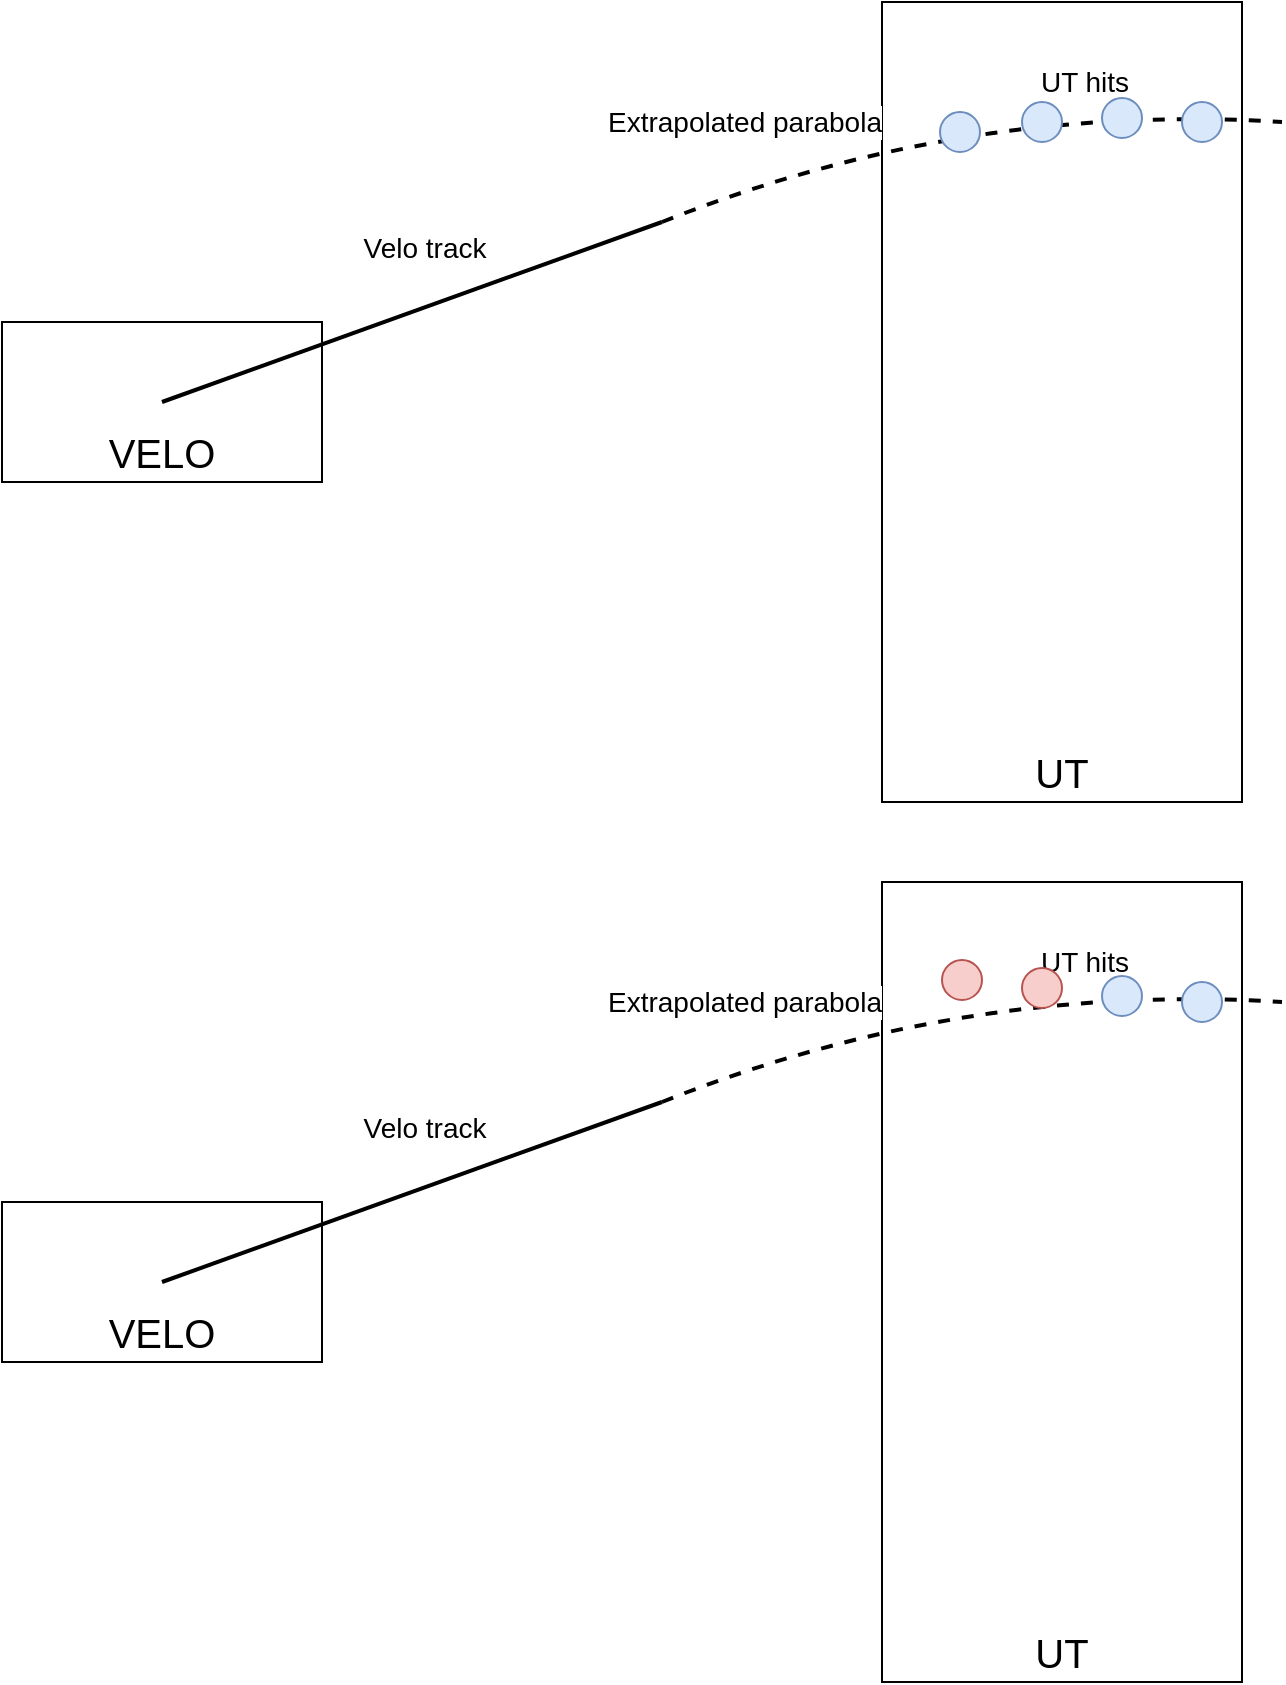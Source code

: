 <mxfile version="12.2.3" type="github" pages="1">
  <diagram id="ioQyg1-K3fhoK34imJTq" name="Page-1">
    <mxGraphModel dx="1422" dy="791" grid="1" gridSize="10" guides="1" tooltips="1" connect="1" arrows="1" fold="1" page="1" pageScale="1" pageWidth="850" pageHeight="1100" math="0" shadow="0">
      <root>
        <mxCell id="0"/>
        <mxCell id="1" parent="0"/>
        <mxCell id="OMyg8Y4WhbCAZjOI22-a-5" value="UT" style="rounded=0;whiteSpace=wrap;html=1;fillColor=none;fontSize=20;verticalAlign=bottom;" vertex="1" parent="1">
          <mxGeometry x="480" y="120" width="180" height="400" as="geometry"/>
        </mxCell>
        <mxCell id="OMyg8Y4WhbCAZjOI22-a-2" value="VELO" style="rounded=0;whiteSpace=wrap;html=1;fillColor=none;verticalAlign=bottom;fontSize=20;" vertex="1" parent="1">
          <mxGeometry x="40" y="280" width="160" height="80" as="geometry"/>
        </mxCell>
        <mxCell id="OMyg8Y4WhbCAZjOI22-a-1" value="" style="endArrow=none;html=1;exitX=0.5;exitY=0.5;exitDx=0;exitDy=0;exitPerimeter=0;strokeWidth=2;" edge="1" parent="1" source="OMyg8Y4WhbCAZjOI22-a-2">
          <mxGeometry width="50" height="50" relative="1" as="geometry">
            <mxPoint x="260" y="450" as="sourcePoint"/>
            <mxPoint x="370" y="230" as="targetPoint"/>
          </mxGeometry>
        </mxCell>
        <mxCell id="OMyg8Y4WhbCAZjOI22-a-11" value="&lt;font style=&quot;font-size: 14px&quot;&gt;Velo track&lt;br&gt;&lt;/font&gt;" style="text;html=1;resizable=0;points=[];align=center;verticalAlign=middle;labelBackgroundColor=#ffffff;fontSize=20;" vertex="1" connectable="0" parent="OMyg8Y4WhbCAZjOI22-a-1">
          <mxGeometry x="0.109" y="-4" relative="1" as="geometry">
            <mxPoint x="-9.5" y="-34" as="offset"/>
          </mxGeometry>
        </mxCell>
        <mxCell id="OMyg8Y4WhbCAZjOI22-a-12" value="Extrapolated parabola" style="text;html=1;resizable=0;points=[];align=center;verticalAlign=middle;labelBackgroundColor=#ffffff;fontSize=14;" vertex="1" connectable="0" parent="OMyg8Y4WhbCAZjOI22-a-1">
          <mxGeometry x="0.109" y="-4" relative="1" as="geometry">
            <mxPoint x="150.5" y="-94" as="offset"/>
          </mxGeometry>
        </mxCell>
        <mxCell id="OMyg8Y4WhbCAZjOI22-a-13" value="UT hits" style="text;html=1;resizable=0;points=[];align=center;verticalAlign=middle;labelBackgroundColor=#ffffff;fontSize=14;" vertex="1" connectable="0" parent="OMyg8Y4WhbCAZjOI22-a-1">
          <mxGeometry x="0.109" y="-4" relative="1" as="geometry">
            <mxPoint x="320.5" y="-114" as="offset"/>
          </mxGeometry>
        </mxCell>
        <mxCell id="OMyg8Y4WhbCAZjOI22-a-4" value="" style="endArrow=none;dashed=1;html=1;strokeWidth=2;curved=1;" edge="1" parent="1">
          <mxGeometry width="50" height="50" relative="1" as="geometry">
            <mxPoint x="370" y="230" as="sourcePoint"/>
            <mxPoint x="680" y="180" as="targetPoint"/>
            <Array as="points">
              <mxPoint x="520" y="170"/>
            </Array>
          </mxGeometry>
        </mxCell>
        <mxCell id="OMyg8Y4WhbCAZjOI22-a-6" value="" style="ellipse;whiteSpace=wrap;html=1;aspect=fixed;fillColor=#dae8fc;strokeColor=#6c8ebf;" vertex="1" parent="1">
          <mxGeometry x="509" y="175" width="20" height="20" as="geometry"/>
        </mxCell>
        <mxCell id="OMyg8Y4WhbCAZjOI22-a-7" value="" style="ellipse;whiteSpace=wrap;html=1;aspect=fixed;fillColor=#dae8fc;strokeColor=#6c8ebf;" vertex="1" parent="1">
          <mxGeometry x="550" y="170" width="20" height="20" as="geometry"/>
        </mxCell>
        <mxCell id="OMyg8Y4WhbCAZjOI22-a-8" value="" style="ellipse;whiteSpace=wrap;html=1;aspect=fixed;fillColor=#dae8fc;strokeColor=#6c8ebf;" vertex="1" parent="1">
          <mxGeometry x="590" y="168" width="20" height="20" as="geometry"/>
        </mxCell>
        <mxCell id="OMyg8Y4WhbCAZjOI22-a-9" value="" style="ellipse;whiteSpace=wrap;html=1;aspect=fixed;fillColor=#dae8fc;strokeColor=#6c8ebf;" vertex="1" parent="1">
          <mxGeometry x="630" y="170" width="20" height="20" as="geometry"/>
        </mxCell>
        <mxCell id="OMyg8Y4WhbCAZjOI22-a-14" value="UT" style="rounded=0;whiteSpace=wrap;html=1;fillColor=none;fontSize=20;verticalAlign=bottom;" vertex="1" parent="1">
          <mxGeometry x="480" y="560" width="180" height="400" as="geometry"/>
        </mxCell>
        <mxCell id="OMyg8Y4WhbCAZjOI22-a-15" value="VELO" style="rounded=0;whiteSpace=wrap;html=1;fillColor=none;verticalAlign=bottom;fontSize=20;" vertex="1" parent="1">
          <mxGeometry x="40" y="720" width="160" height="80" as="geometry"/>
        </mxCell>
        <mxCell id="OMyg8Y4WhbCAZjOI22-a-16" value="" style="endArrow=none;html=1;exitX=0.5;exitY=0.5;exitDx=0;exitDy=0;exitPerimeter=0;strokeWidth=2;" edge="1" source="OMyg8Y4WhbCAZjOI22-a-15" parent="1">
          <mxGeometry width="50" height="50" relative="1" as="geometry">
            <mxPoint x="260" y="890" as="sourcePoint"/>
            <mxPoint x="370" y="670" as="targetPoint"/>
          </mxGeometry>
        </mxCell>
        <mxCell id="OMyg8Y4WhbCAZjOI22-a-17" value="&lt;font style=&quot;font-size: 14px&quot;&gt;Velo track&lt;br&gt;&lt;/font&gt;" style="text;html=1;resizable=0;points=[];align=center;verticalAlign=middle;labelBackgroundColor=#ffffff;fontSize=20;" vertex="1" connectable="0" parent="OMyg8Y4WhbCAZjOI22-a-16">
          <mxGeometry x="0.109" y="-4" relative="1" as="geometry">
            <mxPoint x="-9.5" y="-34" as="offset"/>
          </mxGeometry>
        </mxCell>
        <mxCell id="OMyg8Y4WhbCAZjOI22-a-18" value="Extrapolated parabola" style="text;html=1;resizable=0;points=[];align=center;verticalAlign=middle;labelBackgroundColor=#ffffff;fontSize=14;" vertex="1" connectable="0" parent="OMyg8Y4WhbCAZjOI22-a-16">
          <mxGeometry x="0.109" y="-4" relative="1" as="geometry">
            <mxPoint x="150.5" y="-94" as="offset"/>
          </mxGeometry>
        </mxCell>
        <mxCell id="OMyg8Y4WhbCAZjOI22-a-19" value="UT hits" style="text;html=1;resizable=0;points=[];align=center;verticalAlign=middle;labelBackgroundColor=#ffffff;fontSize=14;" vertex="1" connectable="0" parent="OMyg8Y4WhbCAZjOI22-a-16">
          <mxGeometry x="0.109" y="-4" relative="1" as="geometry">
            <mxPoint x="320.5" y="-114" as="offset"/>
          </mxGeometry>
        </mxCell>
        <mxCell id="OMyg8Y4WhbCAZjOI22-a-20" value="" style="endArrow=none;dashed=1;html=1;strokeWidth=2;curved=1;" edge="1" parent="1">
          <mxGeometry width="50" height="50" relative="1" as="geometry">
            <mxPoint x="370" y="670" as="sourcePoint"/>
            <mxPoint x="680" y="620" as="targetPoint"/>
            <Array as="points">
              <mxPoint x="520" y="610"/>
            </Array>
          </mxGeometry>
        </mxCell>
        <mxCell id="OMyg8Y4WhbCAZjOI22-a-21" value="" style="ellipse;whiteSpace=wrap;html=1;aspect=fixed;fillColor=#f8cecc;strokeColor=#b85450;" vertex="1" parent="1">
          <mxGeometry x="510" y="599" width="20" height="20" as="geometry"/>
        </mxCell>
        <mxCell id="OMyg8Y4WhbCAZjOI22-a-22" value="" style="ellipse;whiteSpace=wrap;html=1;aspect=fixed;fillColor=#f8cecc;strokeColor=#b85450;" vertex="1" parent="1">
          <mxGeometry x="550" y="603" width="20" height="20" as="geometry"/>
        </mxCell>
        <mxCell id="OMyg8Y4WhbCAZjOI22-a-23" value="" style="ellipse;whiteSpace=wrap;html=1;aspect=fixed;fillColor=#dae8fc;strokeColor=#6c8ebf;" vertex="1" parent="1">
          <mxGeometry x="590" y="607" width="20" height="20" as="geometry"/>
        </mxCell>
        <mxCell id="OMyg8Y4WhbCAZjOI22-a-24" value="" style="ellipse;whiteSpace=wrap;html=1;aspect=fixed;fillColor=#dae8fc;strokeColor=#6c8ebf;" vertex="1" parent="1">
          <mxGeometry x="630" y="610" width="20" height="20" as="geometry"/>
        </mxCell>
      </root>
    </mxGraphModel>
  </diagram>
</mxfile>
